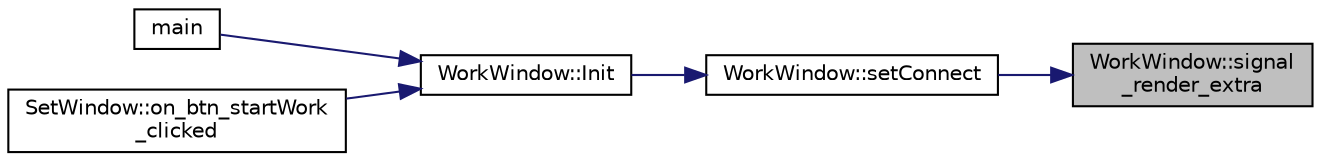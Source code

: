 digraph "WorkWindow::signal_render_extra"
{
 // LATEX_PDF_SIZE
  edge [fontname="Helvetica",fontsize="10",labelfontname="Helvetica",labelfontsize="10"];
  node [fontname="Helvetica",fontsize="10",shape=record];
  rankdir="RL";
  Node1 [label="WorkWindow::signal\l_render_extra",height=0.2,width=0.4,color="black", fillcolor="grey75", style="filled", fontcolor="black",tooltip="Raises a Render extra signal"];
  Node1 -> Node2 [dir="back",color="midnightblue",fontsize="10",style="solid",fontname="Helvetica"];
  Node2 [label="WorkWindow::setConnect",height=0.2,width=0.4,color="black", fillcolor="white", style="filled",URL="$d7/df7/a01074.html#a4b3c834d510144adafcb21791be6c86f",tooltip="设定相关槽和信号的连接"];
  Node2 -> Node3 [dir="back",color="midnightblue",fontsize="10",style="solid",fontname="Helvetica"];
  Node3 [label="WorkWindow::Init",height=0.2,width=0.4,color="black", fillcolor="white", style="filled",URL="$d7/df7/a01074.html#a98cc99469cf7af144c013870cd2a31e1",tooltip="主线程 初始化"];
  Node3 -> Node4 [dir="back",color="midnightblue",fontsize="10",style="solid",fontname="Helvetica"];
  Node4 [label="main",height=0.2,width=0.4,color="black", fillcolor="white", style="filled",URL="$d7/dce/a00143.html#a0ddf1224851353fc92bfbff6f499fa97",tooltip="Main entry-point for this application"];
  Node3 -> Node5 [dir="back",color="midnightblue",fontsize="10",style="solid",fontname="Helvetica"];
  Node5 [label="SetWindow::on_btn_startWork\l_clicked",height=0.2,width=0.4,color="black", fillcolor="white", style="filled",URL="$d1/dd8/a01022.html#a16d22af38341107258918d2b0b93e912",tooltip="Handles button start work clicked signals"];
}
